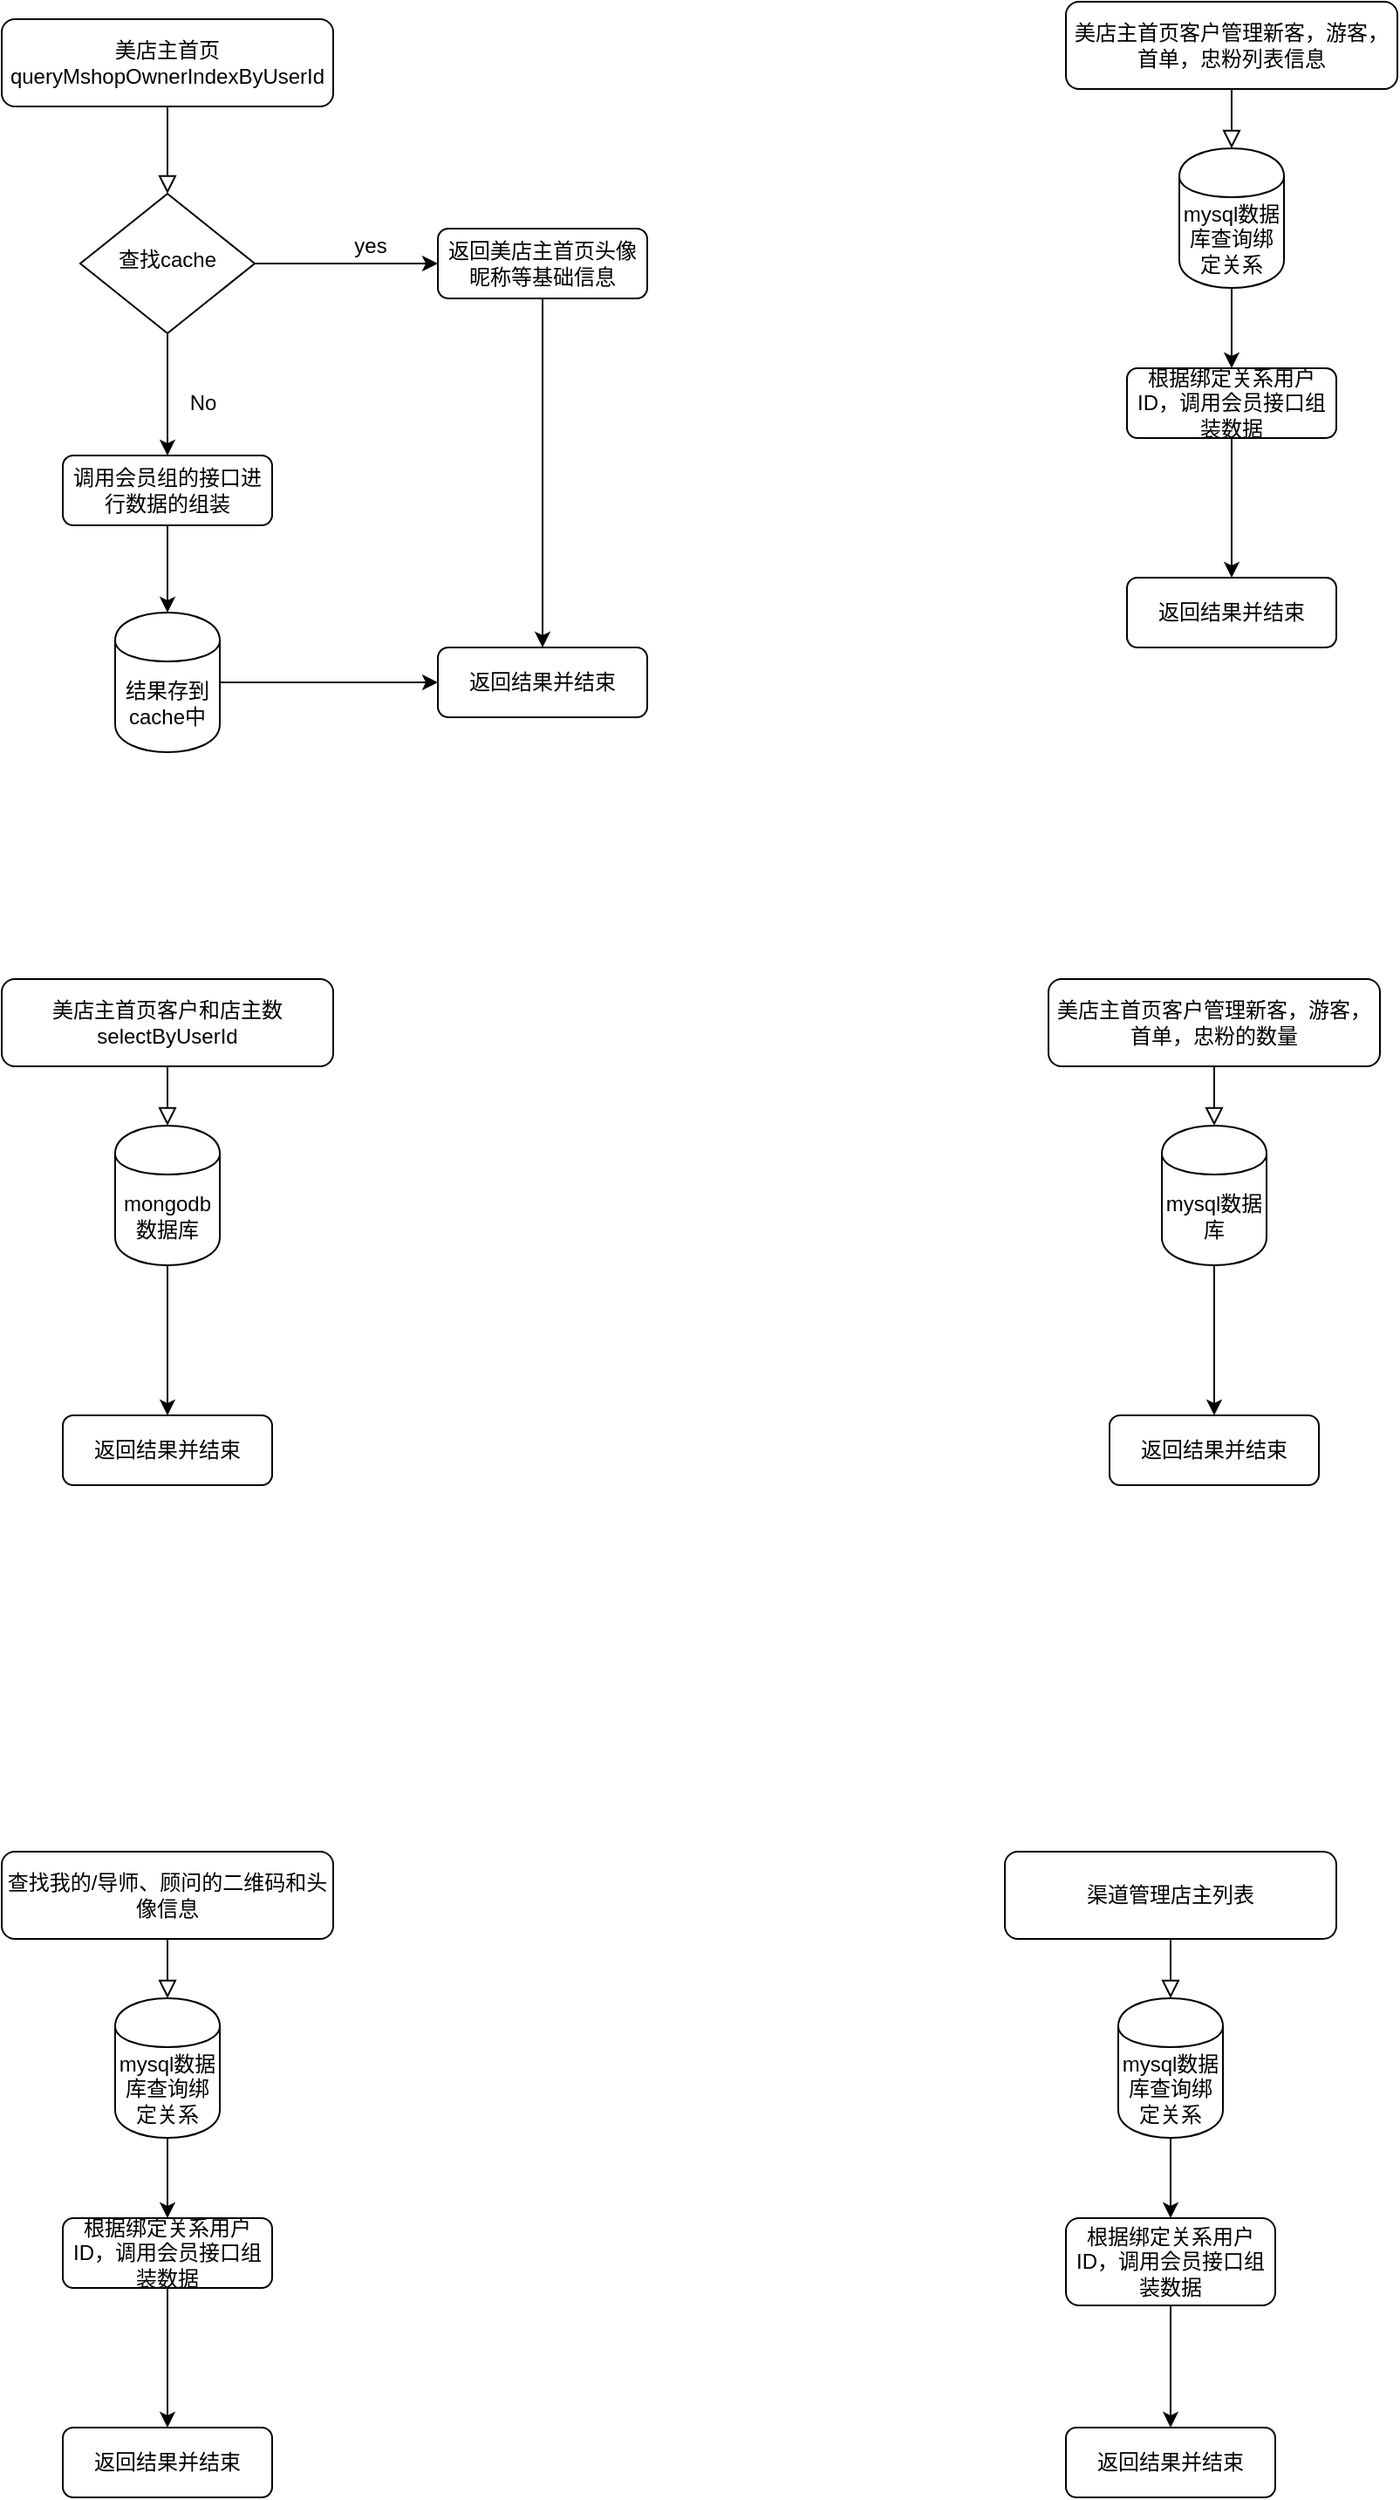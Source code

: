 <mxfile version="12.4.8" type="github"><diagram id="C5RBs43oDa-KdzZeNtuy" name="Page-1"><mxGraphModel dx="1038" dy="584" grid="1" gridSize="10" guides="1" tooltips="1" connect="1" arrows="1" fold="1" page="1" pageScale="1" pageWidth="827" pageHeight="1169" math="0" shadow="0"><root><mxCell id="WIyWlLk6GJQsqaUBKTNV-0"/><mxCell id="WIyWlLk6GJQsqaUBKTNV-1" parent="WIyWlLk6GJQsqaUBKTNV-0"/><mxCell id="WIyWlLk6GJQsqaUBKTNV-2" value="" style="rounded=0;html=1;jettySize=auto;orthogonalLoop=1;fontSize=11;endArrow=block;endFill=0;endSize=8;strokeWidth=1;shadow=0;labelBackgroundColor=none;edgeStyle=orthogonalEdgeStyle;" parent="WIyWlLk6GJQsqaUBKTNV-1" source="WIyWlLk6GJQsqaUBKTNV-3" target="WIyWlLk6GJQsqaUBKTNV-6" edge="1"><mxGeometry relative="1" as="geometry"/></mxCell><mxCell id="WIyWlLk6GJQsqaUBKTNV-3" value="美店主首页&lt;br&gt;queryMshopOwnerIndexByUserId" style="rounded=1;whiteSpace=wrap;html=1;fontSize=12;glass=0;strokeWidth=1;shadow=0;" parent="WIyWlLk6GJQsqaUBKTNV-1" vertex="1"><mxGeometry x="20" y="20" width="190" height="50" as="geometry"/></mxCell><mxCell id="ZG3dBBk-dgV8AdKk-Foy-6" value="" style="edgeStyle=orthogonalEdgeStyle;rounded=0;orthogonalLoop=1;jettySize=auto;html=1;entryX=0;entryY=0.5;entryDx=0;entryDy=0;" parent="WIyWlLk6GJQsqaUBKTNV-1" source="WIyWlLk6GJQsqaUBKTNV-6" target="WIyWlLk6GJQsqaUBKTNV-7" edge="1"><mxGeometry relative="1" as="geometry"><mxPoint x="245" y="160" as="targetPoint"/></mxGeometry></mxCell><mxCell id="ZG3dBBk-dgV8AdKk-Foy-9" value="" style="edgeStyle=orthogonalEdgeStyle;rounded=0;orthogonalLoop=1;jettySize=auto;html=1;entryX=0.5;entryY=0;entryDx=0;entryDy=0;" parent="WIyWlLk6GJQsqaUBKTNV-1" source="WIyWlLk6GJQsqaUBKTNV-6" target="ZG3dBBk-dgV8AdKk-Foy-11" edge="1"><mxGeometry relative="1" as="geometry"><mxPoint x="115" y="280" as="targetPoint"/></mxGeometry></mxCell><mxCell id="WIyWlLk6GJQsqaUBKTNV-6" value="查找cache" style="rhombus;whiteSpace=wrap;html=1;shadow=0;fontFamily=Helvetica;fontSize=12;align=center;strokeWidth=1;spacing=6;spacingTop=-4;" parent="WIyWlLk6GJQsqaUBKTNV-1" vertex="1"><mxGeometry x="65" y="120" width="100" height="80" as="geometry"/></mxCell><mxCell id="ZG3dBBk-dgV8AdKk-Foy-14" value="" style="edgeStyle=orthogonalEdgeStyle;rounded=0;orthogonalLoop=1;jettySize=auto;html=1;" parent="WIyWlLk6GJQsqaUBKTNV-1" source="WIyWlLk6GJQsqaUBKTNV-7" target="ZG3dBBk-dgV8AdKk-Foy-13" edge="1"><mxGeometry relative="1" as="geometry"/></mxCell><mxCell id="WIyWlLk6GJQsqaUBKTNV-7" value="返回美店主首页头像昵称等基础信息" style="rounded=1;whiteSpace=wrap;html=1;fontSize=12;glass=0;strokeWidth=1;shadow=0;" parent="WIyWlLk6GJQsqaUBKTNV-1" vertex="1"><mxGeometry x="270" y="140" width="120" height="40" as="geometry"/></mxCell><mxCell id="ZG3dBBk-dgV8AdKk-Foy-13" value="返回结果并结束" style="rounded=1;whiteSpace=wrap;html=1;fontSize=12;glass=0;strokeWidth=1;shadow=0;" parent="WIyWlLk6GJQsqaUBKTNV-1" vertex="1"><mxGeometry x="270" y="380" width="120" height="40" as="geometry"/></mxCell><mxCell id="ZG3dBBk-dgV8AdKk-Foy-7" value="yes" style="text;html=1;align=center;verticalAlign=middle;resizable=0;points=[];autosize=1;" parent="WIyWlLk6GJQsqaUBKTNV-1" vertex="1"><mxGeometry x="216" y="140" width="30" height="20" as="geometry"/></mxCell><mxCell id="ZG3dBBk-dgV8AdKk-Foy-16" value="" style="edgeStyle=orthogonalEdgeStyle;rounded=0;orthogonalLoop=1;jettySize=auto;html=1;entryX=0.5;entryY=0;entryDx=0;entryDy=0;" parent="WIyWlLk6GJQsqaUBKTNV-1" source="ZG3dBBk-dgV8AdKk-Foy-11" target="ZG3dBBk-dgV8AdKk-Foy-17" edge="1"><mxGeometry relative="1" as="geometry"><mxPoint x="115" y="390" as="targetPoint"/></mxGeometry></mxCell><mxCell id="ZG3dBBk-dgV8AdKk-Foy-11" value="调用会员组的接口进行数据的组装" style="rounded=1;whiteSpace=wrap;html=1;fontSize=12;glass=0;strokeWidth=1;shadow=0;" parent="WIyWlLk6GJQsqaUBKTNV-1" vertex="1"><mxGeometry x="55" y="270" width="120" height="40" as="geometry"/></mxCell><mxCell id="ZG3dBBk-dgV8AdKk-Foy-12" value="No" style="text;html=1;align=center;verticalAlign=middle;resizable=0;points=[];autosize=1;" parent="WIyWlLk6GJQsqaUBKTNV-1" vertex="1"><mxGeometry x="120" y="230" width="30" height="20" as="geometry"/></mxCell><mxCell id="ZG3dBBk-dgV8AdKk-Foy-21" value="" style="edgeStyle=orthogonalEdgeStyle;rounded=0;orthogonalLoop=1;jettySize=auto;html=1;entryX=0;entryY=0.5;entryDx=0;entryDy=0;" parent="WIyWlLk6GJQsqaUBKTNV-1" source="ZG3dBBk-dgV8AdKk-Foy-17" target="ZG3dBBk-dgV8AdKk-Foy-13" edge="1"><mxGeometry relative="1" as="geometry"><mxPoint x="115" y="520" as="targetPoint"/></mxGeometry></mxCell><mxCell id="ZG3dBBk-dgV8AdKk-Foy-17" value="结果存到cache中" style="shape=cylinder;whiteSpace=wrap;html=1;boundedLbl=1;backgroundOutline=1;" parent="WIyWlLk6GJQsqaUBKTNV-1" vertex="1"><mxGeometry x="85" y="360" width="60" height="80" as="geometry"/></mxCell><mxCell id="ZG3dBBk-dgV8AdKk-Foy-49" value="" style="rounded=0;html=1;jettySize=auto;orthogonalLoop=1;fontSize=11;endArrow=block;endFill=0;endSize=8;strokeWidth=1;shadow=0;labelBackgroundColor=none;edgeStyle=orthogonalEdgeStyle;entryX=0.5;entryY=0;entryDx=0;entryDy=0;" parent="WIyWlLk6GJQsqaUBKTNV-1" source="ZG3dBBk-dgV8AdKk-Foy-50" target="ZG3dBBk-dgV8AdKk-Foy-63" edge="1"><mxGeometry relative="1" as="geometry"><mxPoint x="115" y="660" as="targetPoint"/></mxGeometry></mxCell><mxCell id="ZG3dBBk-dgV8AdKk-Foy-50" value="美店主首页客户和店主数&lt;br&gt;selectByUserId" style="rounded=1;whiteSpace=wrap;html=1;fontSize=12;glass=0;strokeWidth=1;shadow=0;" parent="WIyWlLk6GJQsqaUBKTNV-1" vertex="1"><mxGeometry x="20" y="570" width="190" height="50" as="geometry"/></mxCell><mxCell id="ZG3dBBk-dgV8AdKk-Foy-56" value="返回结果并结束" style="rounded=1;whiteSpace=wrap;html=1;fontSize=12;glass=0;strokeWidth=1;shadow=0;" parent="WIyWlLk6GJQsqaUBKTNV-1" vertex="1"><mxGeometry x="55" y="820" width="120" height="40" as="geometry"/></mxCell><mxCell id="ZG3dBBk-dgV8AdKk-Foy-63" value="mongodb数据库" style="shape=cylinder;whiteSpace=wrap;html=1;boundedLbl=1;backgroundOutline=1;" parent="WIyWlLk6GJQsqaUBKTNV-1" vertex="1"><mxGeometry x="85" y="654" width="60" height="80" as="geometry"/></mxCell><mxCell id="ZG3dBBk-dgV8AdKk-Foy-64" value="" style="endArrow=classic;html=1;exitX=0.5;exitY=1;exitDx=0;exitDy=0;entryX=0.5;entryY=0;entryDx=0;entryDy=0;" parent="WIyWlLk6GJQsqaUBKTNV-1" source="ZG3dBBk-dgV8AdKk-Foy-63" target="ZG3dBBk-dgV8AdKk-Foy-56" edge="1"><mxGeometry width="50" height="50" relative="1" as="geometry"><mxPoint x="20" y="1110" as="sourcePoint"/><mxPoint x="70" y="1060" as="targetPoint"/></mxGeometry></mxCell><mxCell id="ZG3dBBk-dgV8AdKk-Foy-65" value="" style="rounded=0;html=1;jettySize=auto;orthogonalLoop=1;fontSize=11;endArrow=block;endFill=0;endSize=8;strokeWidth=1;shadow=0;labelBackgroundColor=none;edgeStyle=orthogonalEdgeStyle;entryX=0.5;entryY=0;entryDx=0;entryDy=0;" parent="WIyWlLk6GJQsqaUBKTNV-1" source="ZG3dBBk-dgV8AdKk-Foy-66" target="ZG3dBBk-dgV8AdKk-Foy-68" edge="1"><mxGeometry relative="1" as="geometry"><mxPoint x="715" y="660" as="targetPoint"/></mxGeometry></mxCell><mxCell id="ZG3dBBk-dgV8AdKk-Foy-66" value="美店主首页客户管理新客，游客，首单，忠粉的数量" style="rounded=1;whiteSpace=wrap;html=1;fontSize=12;glass=0;strokeWidth=1;shadow=0;" parent="WIyWlLk6GJQsqaUBKTNV-1" vertex="1"><mxGeometry x="620" y="570" width="190" height="50" as="geometry"/></mxCell><mxCell id="ZG3dBBk-dgV8AdKk-Foy-67" value="返回结果并结束" style="rounded=1;whiteSpace=wrap;html=1;fontSize=12;glass=0;strokeWidth=1;shadow=0;" parent="WIyWlLk6GJQsqaUBKTNV-1" vertex="1"><mxGeometry x="655" y="820" width="120" height="40" as="geometry"/></mxCell><mxCell id="ZG3dBBk-dgV8AdKk-Foy-68" value="mysql数据库" style="shape=cylinder;whiteSpace=wrap;html=1;boundedLbl=1;backgroundOutline=1;" parent="WIyWlLk6GJQsqaUBKTNV-1" vertex="1"><mxGeometry x="685" y="654" width="60" height="80" as="geometry"/></mxCell><mxCell id="ZG3dBBk-dgV8AdKk-Foy-69" value="" style="endArrow=classic;html=1;exitX=0.5;exitY=1;exitDx=0;exitDy=0;entryX=0.5;entryY=0;entryDx=0;entryDy=0;" parent="WIyWlLk6GJQsqaUBKTNV-1" source="ZG3dBBk-dgV8AdKk-Foy-68" target="ZG3dBBk-dgV8AdKk-Foy-67" edge="1"><mxGeometry width="50" height="50" relative="1" as="geometry"><mxPoint x="620" y="1110" as="sourcePoint"/><mxPoint x="670" y="1060" as="targetPoint"/></mxGeometry></mxCell><mxCell id="ZG3dBBk-dgV8AdKk-Foy-70" value="" style="rounded=0;html=1;jettySize=auto;orthogonalLoop=1;fontSize=11;endArrow=block;endFill=0;endSize=8;strokeWidth=1;shadow=0;labelBackgroundColor=none;edgeStyle=orthogonalEdgeStyle;entryX=0.5;entryY=0;entryDx=0;entryDy=0;" parent="WIyWlLk6GJQsqaUBKTNV-1" source="ZG3dBBk-dgV8AdKk-Foy-71" target="ZG3dBBk-dgV8AdKk-Foy-73" edge="1"><mxGeometry relative="1" as="geometry"><mxPoint x="725" y="100" as="targetPoint"/></mxGeometry></mxCell><mxCell id="ZG3dBBk-dgV8AdKk-Foy-71" value="美店主首页客户管理新客，游客，首单，忠粉列表信息" style="rounded=1;whiteSpace=wrap;html=1;fontSize=12;glass=0;strokeWidth=1;shadow=0;" parent="WIyWlLk6GJQsqaUBKTNV-1" vertex="1"><mxGeometry x="630" y="10" width="190" height="50" as="geometry"/></mxCell><mxCell id="ZG3dBBk-dgV8AdKk-Foy-78" value="" style="edgeStyle=orthogonalEdgeStyle;rounded=0;orthogonalLoop=1;jettySize=auto;html=1;" parent="WIyWlLk6GJQsqaUBKTNV-1" source="ZG3dBBk-dgV8AdKk-Foy-72" target="ZG3dBBk-dgV8AdKk-Foy-77" edge="1"><mxGeometry relative="1" as="geometry"/></mxCell><mxCell id="ZG3dBBk-dgV8AdKk-Foy-72" value="根据绑定关系用户ID，调用会员接口组装数据" style="rounded=1;whiteSpace=wrap;html=1;fontSize=12;glass=0;strokeWidth=1;shadow=0;" parent="WIyWlLk6GJQsqaUBKTNV-1" vertex="1"><mxGeometry x="665" y="220" width="120" height="40" as="geometry"/></mxCell><mxCell id="ZG3dBBk-dgV8AdKk-Foy-77" value="返回结果并结束" style="rounded=1;whiteSpace=wrap;html=1;fontSize=12;glass=0;strokeWidth=1;shadow=0;" parent="WIyWlLk6GJQsqaUBKTNV-1" vertex="1"><mxGeometry x="665" y="340" width="120" height="40" as="geometry"/></mxCell><mxCell id="ZG3dBBk-dgV8AdKk-Foy-76" value="" style="edgeStyle=orthogonalEdgeStyle;rounded=0;orthogonalLoop=1;jettySize=auto;html=1;entryX=0.5;entryY=0;entryDx=0;entryDy=0;" parent="WIyWlLk6GJQsqaUBKTNV-1" source="ZG3dBBk-dgV8AdKk-Foy-73" target="ZG3dBBk-dgV8AdKk-Foy-72" edge="1"><mxGeometry relative="1" as="geometry"><mxPoint x="725" y="254" as="targetPoint"/></mxGeometry></mxCell><mxCell id="ZG3dBBk-dgV8AdKk-Foy-73" value="mysql数据库查询绑定关系" style="shape=cylinder;whiteSpace=wrap;html=1;boundedLbl=1;backgroundOutline=1;" parent="WIyWlLk6GJQsqaUBKTNV-1" vertex="1"><mxGeometry x="695" y="94" width="60" height="80" as="geometry"/></mxCell><mxCell id="ZG3dBBk-dgV8AdKk-Foy-79" value="" style="rounded=0;html=1;jettySize=auto;orthogonalLoop=1;fontSize=11;endArrow=block;endFill=0;endSize=8;strokeWidth=1;shadow=0;labelBackgroundColor=none;edgeStyle=orthogonalEdgeStyle;entryX=0.5;entryY=0;entryDx=0;entryDy=0;" parent="WIyWlLk6GJQsqaUBKTNV-1" source="ZG3dBBk-dgV8AdKk-Foy-80" target="ZG3dBBk-dgV8AdKk-Foy-85" edge="1"><mxGeometry relative="1" as="geometry"><mxPoint x="115" y="1160" as="targetPoint"/></mxGeometry></mxCell><mxCell id="ZG3dBBk-dgV8AdKk-Foy-80" value="查找我的/导师、顾问的二维码和头像信息" style="rounded=1;whiteSpace=wrap;html=1;fontSize=12;glass=0;strokeWidth=1;shadow=0;" parent="WIyWlLk6GJQsqaUBKTNV-1" vertex="1"><mxGeometry x="20" y="1070" width="190" height="50" as="geometry"/></mxCell><mxCell id="ZG3dBBk-dgV8AdKk-Foy-81" value="" style="edgeStyle=orthogonalEdgeStyle;rounded=0;orthogonalLoop=1;jettySize=auto;html=1;" parent="WIyWlLk6GJQsqaUBKTNV-1" source="ZG3dBBk-dgV8AdKk-Foy-82" target="ZG3dBBk-dgV8AdKk-Foy-83" edge="1"><mxGeometry relative="1" as="geometry"/></mxCell><mxCell id="ZG3dBBk-dgV8AdKk-Foy-82" value="根据绑定关系用户ID，调用会员接口组装数据" style="rounded=1;whiteSpace=wrap;html=1;fontSize=12;glass=0;strokeWidth=1;shadow=0;" parent="WIyWlLk6GJQsqaUBKTNV-1" vertex="1"><mxGeometry x="55" y="1280" width="120" height="40" as="geometry"/></mxCell><mxCell id="ZG3dBBk-dgV8AdKk-Foy-83" value="返回结果并结束" style="rounded=1;whiteSpace=wrap;html=1;fontSize=12;glass=0;strokeWidth=1;shadow=0;" parent="WIyWlLk6GJQsqaUBKTNV-1" vertex="1"><mxGeometry x="55" y="1400" width="120" height="40" as="geometry"/></mxCell><mxCell id="ZG3dBBk-dgV8AdKk-Foy-84" value="" style="edgeStyle=orthogonalEdgeStyle;rounded=0;orthogonalLoop=1;jettySize=auto;html=1;entryX=0.5;entryY=0;entryDx=0;entryDy=0;" parent="WIyWlLk6GJQsqaUBKTNV-1" source="ZG3dBBk-dgV8AdKk-Foy-85" target="ZG3dBBk-dgV8AdKk-Foy-82" edge="1"><mxGeometry relative="1" as="geometry"><mxPoint x="115" y="1314" as="targetPoint"/></mxGeometry></mxCell><mxCell id="ZG3dBBk-dgV8AdKk-Foy-85" value="mysql数据库查询绑定关系" style="shape=cylinder;whiteSpace=wrap;html=1;boundedLbl=1;backgroundOutline=1;" parent="WIyWlLk6GJQsqaUBKTNV-1" vertex="1"><mxGeometry x="85" y="1154" width="60" height="80" as="geometry"/></mxCell><mxCell id="ZG3dBBk-dgV8AdKk-Foy-86" value="" style="rounded=0;html=1;jettySize=auto;orthogonalLoop=1;fontSize=11;endArrow=block;endFill=0;endSize=8;strokeWidth=1;shadow=0;labelBackgroundColor=none;edgeStyle=orthogonalEdgeStyle;entryX=0.5;entryY=0;entryDx=0;entryDy=0;" parent="WIyWlLk6GJQsqaUBKTNV-1" source="ZG3dBBk-dgV8AdKk-Foy-87" target="ZG3dBBk-dgV8AdKk-Foy-92" edge="1"><mxGeometry relative="1" as="geometry"><mxPoint x="690" y="1160" as="targetPoint"/></mxGeometry></mxCell><mxCell id="ZG3dBBk-dgV8AdKk-Foy-87" value="渠道管理店主列表" style="rounded=1;whiteSpace=wrap;html=1;fontSize=12;glass=0;strokeWidth=1;shadow=0;" parent="WIyWlLk6GJQsqaUBKTNV-1" vertex="1"><mxGeometry x="595" y="1070" width="190" height="50" as="geometry"/></mxCell><mxCell id="ZG3dBBk-dgV8AdKk-Foy-88" value="" style="edgeStyle=orthogonalEdgeStyle;rounded=0;orthogonalLoop=1;jettySize=auto;html=1;" parent="WIyWlLk6GJQsqaUBKTNV-1" source="ZG3dBBk-dgV8AdKk-Foy-89" target="ZG3dBBk-dgV8AdKk-Foy-90" edge="1"><mxGeometry relative="1" as="geometry"/></mxCell><mxCell id="ZG3dBBk-dgV8AdKk-Foy-89" value="根据绑定关系用户ID，调用会员接口组装数据" style="rounded=1;whiteSpace=wrap;html=1;fontSize=12;glass=0;strokeWidth=1;shadow=0;" parent="WIyWlLk6GJQsqaUBKTNV-1" vertex="1"><mxGeometry x="630" y="1280" width="120" height="50" as="geometry"/></mxCell><mxCell id="ZG3dBBk-dgV8AdKk-Foy-90" value="返回结果并结束" style="rounded=1;whiteSpace=wrap;html=1;fontSize=12;glass=0;strokeWidth=1;shadow=0;" parent="WIyWlLk6GJQsqaUBKTNV-1" vertex="1"><mxGeometry x="630" y="1400" width="120" height="40" as="geometry"/></mxCell><mxCell id="ZG3dBBk-dgV8AdKk-Foy-91" value="" style="edgeStyle=orthogonalEdgeStyle;rounded=0;orthogonalLoop=1;jettySize=auto;html=1;entryX=0.5;entryY=0;entryDx=0;entryDy=0;" parent="WIyWlLk6GJQsqaUBKTNV-1" source="ZG3dBBk-dgV8AdKk-Foy-92" target="ZG3dBBk-dgV8AdKk-Foy-89" edge="1"><mxGeometry relative="1" as="geometry"><mxPoint x="690" y="1314" as="targetPoint"/></mxGeometry></mxCell><mxCell id="ZG3dBBk-dgV8AdKk-Foy-92" value="mysql数据库查询绑定关系" style="shape=cylinder;whiteSpace=wrap;html=1;boundedLbl=1;backgroundOutline=1;" parent="WIyWlLk6GJQsqaUBKTNV-1" vertex="1"><mxGeometry x="660" y="1154" width="60" height="80" as="geometry"/></mxCell></root></mxGraphModel></diagram></mxfile>